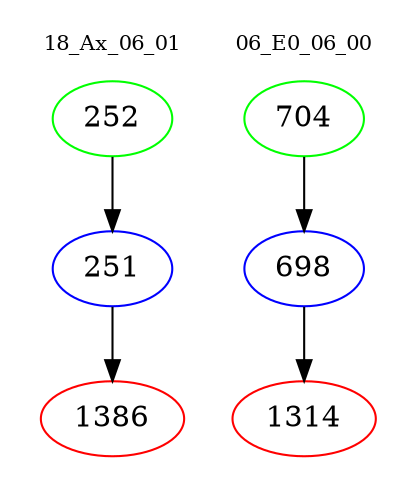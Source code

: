 digraph{
subgraph cluster_0 {
color = white
label = "18_Ax_06_01";
fontsize=10;
T0_252 [label="252", color="green"]
T0_252 -> T0_251 [color="black"]
T0_251 [label="251", color="blue"]
T0_251 -> T0_1386 [color="black"]
T0_1386 [label="1386", color="red"]
}
subgraph cluster_1 {
color = white
label = "06_E0_06_00";
fontsize=10;
T1_704 [label="704", color="green"]
T1_704 -> T1_698 [color="black"]
T1_698 [label="698", color="blue"]
T1_698 -> T1_1314 [color="black"]
T1_1314 [label="1314", color="red"]
}
}
